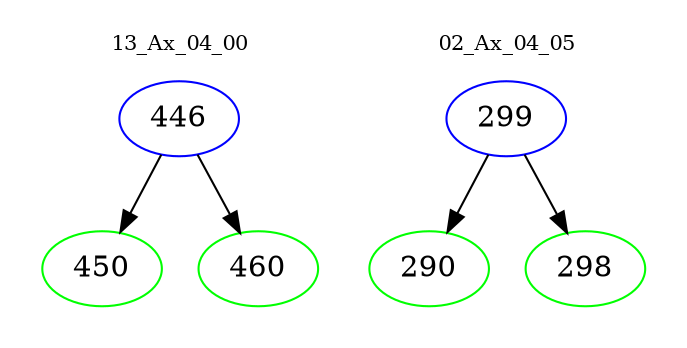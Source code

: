 digraph{
subgraph cluster_0 {
color = white
label = "13_Ax_04_00";
fontsize=10;
T0_446 [label="446", color="blue"]
T0_446 -> T0_450 [color="black"]
T0_450 [label="450", color="green"]
T0_446 -> T0_460 [color="black"]
T0_460 [label="460", color="green"]
}
subgraph cluster_1 {
color = white
label = "02_Ax_04_05";
fontsize=10;
T1_299 [label="299", color="blue"]
T1_299 -> T1_290 [color="black"]
T1_290 [label="290", color="green"]
T1_299 -> T1_298 [color="black"]
T1_298 [label="298", color="green"]
}
}
